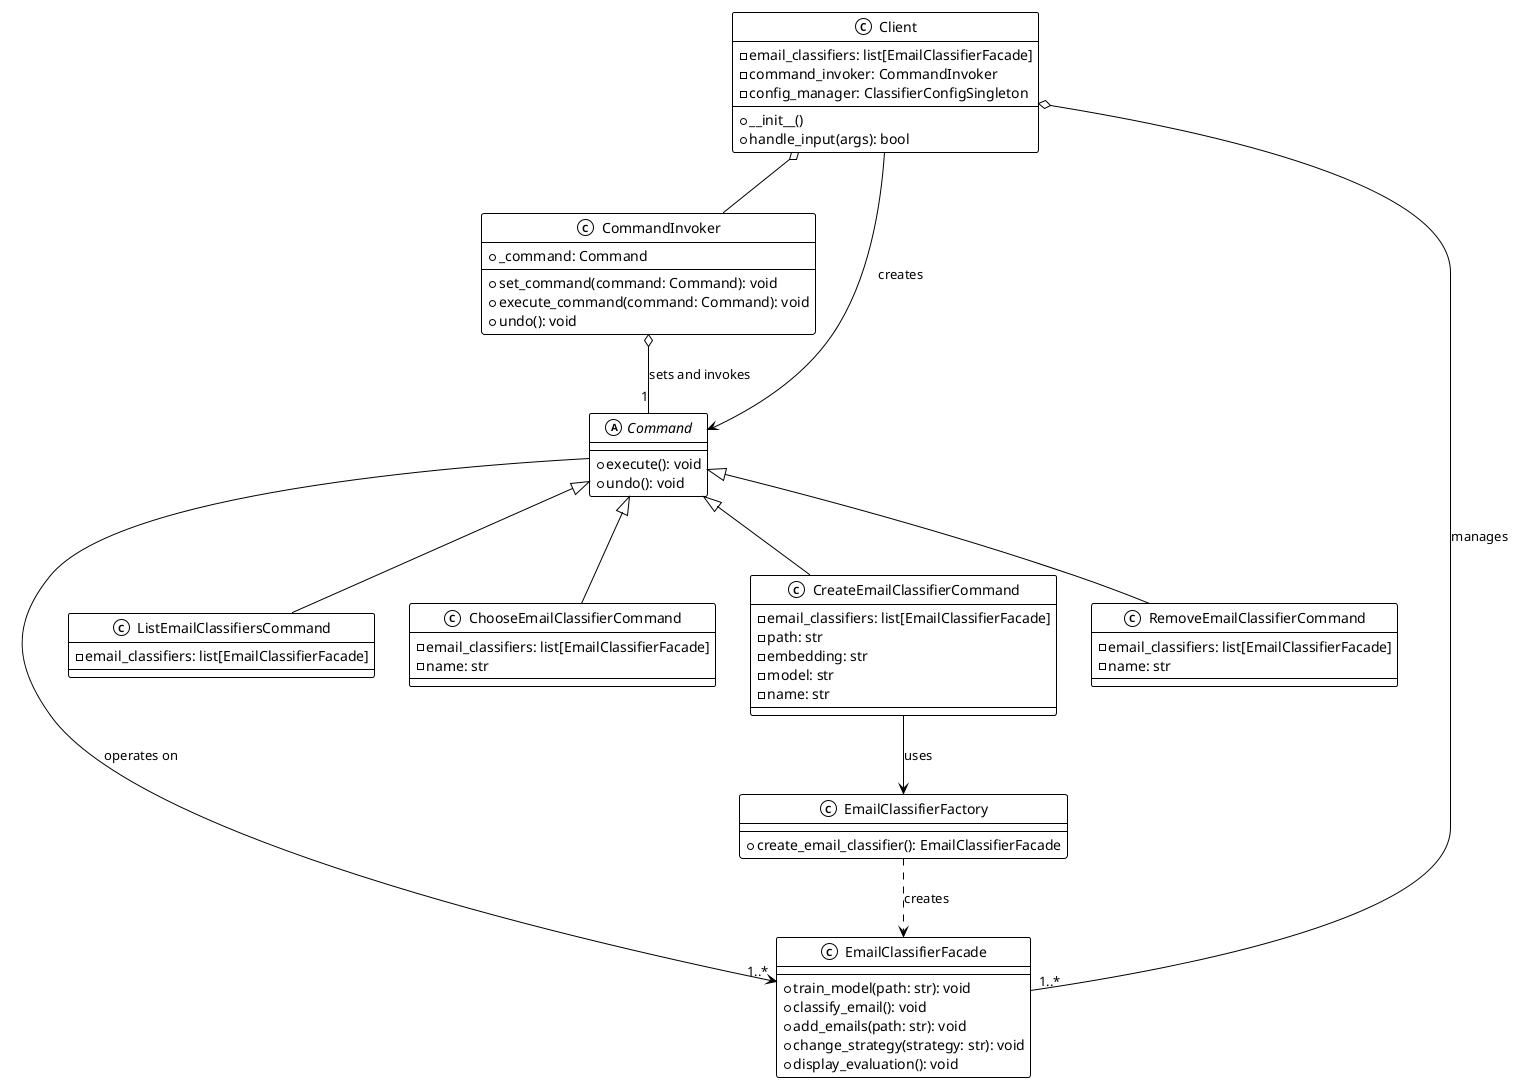 @startuml
!theme mono

class Client  {
    - email_classifiers: list[EmailClassifierFacade]
    - command_invoker: CommandInvoker
    - config_manager: ClassifierConfigSingleton
    + __init__()
    + handle_input(args): bool
}

class CommandInvoker {
    + _command: Command
    + set_command(command: Command): void
    + execute_command(command: Command): void
    + undo(): void
}

abstract class Command {
    + execute(): void
    + undo(): void
}

class EmailClassifierFactory {
    + create_email_classifier(): EmailClassifierFacade
}

class EmailClassifierFacade {
    + train_model(path: str): void
    + classify_email(): void
    + add_emails(path: str): void
    + change_strategy(strategy: str): void
    + display_evaluation(): void
}

class ListEmailClassifiersCommand {
    - email_classifiers: list[EmailClassifierFacade]
}

class ChooseEmailClassifierCommand {
    - email_classifiers: list[EmailClassifierFacade]
    - name: str
}

class CreateEmailClassifierCommand {
    - email_classifiers: list[EmailClassifierFacade]
    - path: str
    - embedding: str
    - model: str
    - name: str
}

class RemoveEmailClassifierCommand {
    - email_classifiers: list[EmailClassifierFacade]
    - name: str
}

Client o-- "1..*" EmailClassifierFacade : manages
Client o-- CommandInvoker
CommandInvoker o-- "1" Command : sets and invokes

Command <|-- ListEmailClassifiersCommand
Command <|-- ChooseEmailClassifierCommand
Command <|-- CreateEmailClassifierCommand
Command <|-- RemoveEmailClassifierCommand

Client --> Command: creates
Command --> "1..*" EmailClassifierFacade : operates on

CreateEmailClassifierCommand --> EmailClassifierFactory : uses
EmailClassifierFactory ..> EmailClassifierFacade : creates

@enduml
